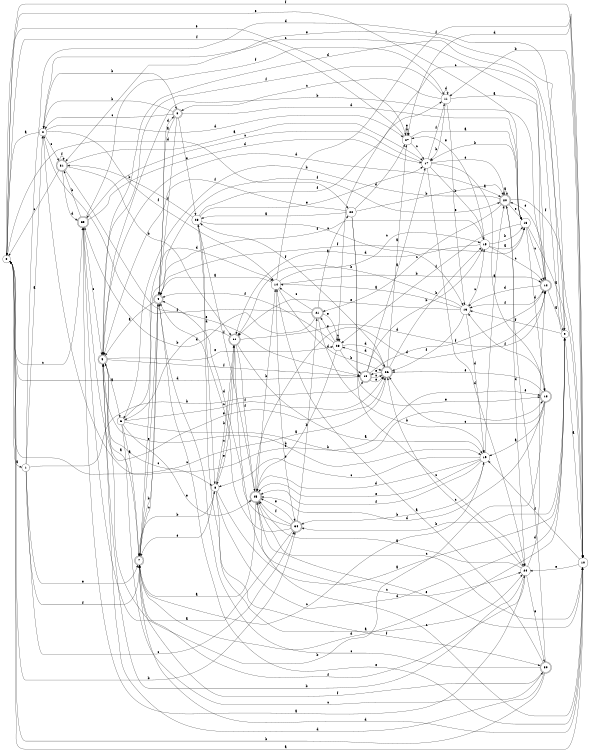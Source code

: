 digraph n28_4 {
__start0 [label="" shape="none"];

rankdir=LR;
size="8,5";

s0 [style="filled", color="black", fillcolor="white" shape="circle", label="0"];
s1 [style="filled", color="black", fillcolor="white" shape="circle", label="1"];
s2 [style="filled", color="black", fillcolor="white" shape="circle", label="2"];
s3 [style="rounded,filled", color="black", fillcolor="white" shape="doublecircle", label="3"];
s4 [style="rounded,filled", color="black", fillcolor="white" shape="doublecircle", label="4"];
s5 [style="rounded,filled", color="black", fillcolor="white" shape="doublecircle", label="5"];
s6 [style="filled", color="black", fillcolor="white" shape="circle", label="6"];
s7 [style="rounded,filled", color="black", fillcolor="white" shape="doublecircle", label="7"];
s8 [style="filled", color="black", fillcolor="white" shape="circle", label="8"];
s9 [style="filled", color="black", fillcolor="white" shape="circle", label="9"];
s10 [style="filled", color="black", fillcolor="white" shape="circle", label="10"];
s11 [style="filled", color="black", fillcolor="white" shape="circle", label="11"];
s12 [style="rounded,filled", color="black", fillcolor="white" shape="doublecircle", label="12"];
s13 [style="filled", color="black", fillcolor="white" shape="circle", label="13"];
s14 [style="filled", color="black", fillcolor="white" shape="circle", label="14"];
s15 [style="filled", color="black", fillcolor="white" shape="circle", label="15"];
s16 [style="filled", color="black", fillcolor="white" shape="circle", label="16"];
s17 [style="filled", color="black", fillcolor="white" shape="circle", label="17"];
s18 [style="rounded,filled", color="black", fillcolor="white" shape="doublecircle", label="18"];
s19 [style="filled", color="black", fillcolor="white" shape="circle", label="19"];
s20 [style="rounded,filled", color="black", fillcolor="white" shape="doublecircle", label="20"];
s21 [style="rounded,filled", color="black", fillcolor="white" shape="doublecircle", label="21"];
s22 [style="filled", color="black", fillcolor="white" shape="circle", label="22"];
s23 [style="filled", color="black", fillcolor="white" shape="circle", label="23"];
s24 [style="filled", color="black", fillcolor="white" shape="circle", label="24"];
s25 [style="rounded,filled", color="black", fillcolor="white" shape="doublecircle", label="25"];
s26 [style="rounded,filled", color="black", fillcolor="white" shape="doublecircle", label="26"];
s27 [style="filled", color="black", fillcolor="white" shape="circle", label="27"];
s28 [style="filled", color="black", fillcolor="white" shape="circle", label="28"];
s29 [style="rounded,filled", color="black", fillcolor="white" shape="doublecircle", label="29"];
s30 [style="rounded,filled", color="black", fillcolor="white" shape="doublecircle", label="30"];
s31 [style="rounded,filled", color="black", fillcolor="white" shape="doublecircle", label="31"];
s32 [style="rounded,filled", color="black", fillcolor="white" shape="doublecircle", label="32"];
s33 [style="rounded,filled", color="black", fillcolor="white" shape="doublecircle", label="33"];
s34 [style="rounded,filled", color="black", fillcolor="white" shape="doublecircle", label="34"];
s0 -> s1 [label="a"];
s0 -> s34 [label="b"];
s0 -> s33 [label="c"];
s0 -> s22 [label="d"];
s0 -> s27 [label="e"];
s0 -> s10 [label="f"];
s1 -> s2 [label="a"];
s1 -> s29 [label="b"];
s1 -> s34 [label="c"];
s1 -> s9 [label="d"];
s1 -> s7 [label="e"];
s1 -> s7 [label="f"];
s2 -> s0 [label="a"];
s2 -> s3 [label="b"];
s2 -> s31 [label="c"];
s2 -> s27 [label="d"];
s2 -> s18 [label="e"];
s2 -> s14 [label="f"];
s3 -> s4 [label="a"];
s3 -> s2 [label="b"];
s3 -> s2 [label="c"];
s3 -> s16 [label="d"];
s3 -> s23 [label="e"];
s3 -> s4 [label="f"];
s4 -> s5 [label="a"];
s4 -> s7 [label="b"];
s4 -> s7 [label="c"];
s4 -> s3 [label="d"];
s4 -> s10 [label="e"];
s4 -> s16 [label="f"];
s5 -> s6 [label="a"];
s5 -> s19 [label="b"];
s5 -> s8 [label="c"];
s5 -> s20 [label="d"];
s5 -> s28 [label="e"];
s5 -> s29 [label="f"];
s6 -> s7 [label="a"];
s6 -> s18 [label="b"];
s6 -> s30 [label="c"];
s6 -> s14 [label="d"];
s6 -> s25 [label="e"];
s6 -> s26 [label="f"];
s7 -> s5 [label="a"];
s7 -> s8 [label="b"];
s7 -> s19 [label="c"];
s7 -> s9 [label="d"];
s7 -> s4 [label="e"];
s7 -> s20 [label="f"];
s8 -> s9 [label="a"];
s8 -> s32 [label="b"];
s8 -> s32 [label="c"];
s8 -> s9 [label="d"];
s8 -> s7 [label="e"];
s8 -> s30 [label="f"];
s9 -> s10 [label="a"];
s9 -> s34 [label="b"];
s9 -> s28 [label="c"];
s9 -> s5 [label="d"];
s9 -> s31 [label="e"];
s9 -> s13 [label="f"];
s10 -> s0 [label="a"];
s10 -> s11 [label="b"];
s10 -> s25 [label="c"];
s10 -> s7 [label="d"];
s10 -> s24 [label="e"];
s10 -> s19 [label="f"];
s11 -> s12 [label="a"];
s11 -> s17 [label="b"];
s11 -> s3 [label="c"];
s11 -> s11 [label="d"];
s11 -> s13 [label="e"];
s11 -> s5 [label="f"];
s12 -> s9 [label="a"];
s12 -> s5 [label="b"];
s12 -> s2 [label="c"];
s12 -> s13 [label="d"];
s12 -> s20 [label="e"];
s12 -> s13 [label="f"];
s13 -> s14 [label="a"];
s13 -> s32 [label="b"];
s13 -> s15 [label="c"];
s13 -> s19 [label="d"];
s13 -> s32 [label="e"];
s13 -> s26 [label="f"];
s14 -> s4 [label="a"];
s14 -> s12 [label="b"];
s14 -> s15 [label="c"];
s14 -> s26 [label="d"];
s14 -> s34 [label="e"];
s14 -> s10 [label="f"];
s15 -> s16 [label="a"];
s15 -> s16 [label="b"];
s15 -> s12 [label="c"];
s15 -> s32 [label="d"];
s15 -> s27 [label="e"];
s15 -> s4 [label="f"];
s16 -> s10 [label="a"];
s16 -> s17 [label="b"];
s16 -> s12 [label="c"];
s16 -> s18 [label="d"];
s16 -> s0 [label="e"];
s16 -> s28 [label="f"];
s17 -> s18 [label="a"];
s17 -> s15 [label="b"];
s17 -> s33 [label="c"];
s17 -> s24 [label="d"];
s17 -> s20 [label="e"];
s17 -> s11 [label="f"];
s18 -> s19 [label="a"];
s18 -> s5 [label="b"];
s18 -> s26 [label="c"];
s18 -> s25 [label="d"];
s18 -> s26 [label="e"];
s18 -> s13 [label="f"];
s19 -> s20 [label="a"];
s19 -> s34 [label="b"];
s19 -> s8 [label="c"];
s19 -> s25 [label="d"];
s19 -> s25 [label="e"];
s19 -> s25 [label="f"];
s20 -> s20 [label="a"];
s20 -> s6 [label="b"];
s20 -> s21 [label="c"];
s20 -> s24 [label="d"];
s20 -> s16 [label="e"];
s20 -> s10 [label="f"];
s21 -> s22 [label="a"];
s21 -> s19 [label="b"];
s21 -> s14 [label="c"];
s21 -> s33 [label="d"];
s21 -> s28 [label="e"];
s21 -> s2 [label="f"];
s22 -> s23 [label="a"];
s22 -> s20 [label="b"];
s22 -> s24 [label="c"];
s22 -> s27 [label="d"];
s22 -> s18 [label="e"];
s22 -> s5 [label="f"];
s23 -> s24 [label="a"];
s23 -> s31 [label="b"];
s23 -> s13 [label="c"];
s23 -> s8 [label="d"];
s23 -> s17 [label="e"];
s23 -> s11 [label="f"];
s24 -> s25 [label="a"];
s24 -> s5 [label="b"];
s24 -> s26 [label="c"];
s24 -> s12 [label="d"];
s24 -> s30 [label="e"];
s24 -> s7 [label="f"];
s25 -> s7 [label="a"];
s25 -> s14 [label="b"];
s25 -> s10 [label="c"];
s25 -> s12 [label="d"];
s25 -> s10 [label="e"];
s25 -> s23 [label="f"];
s26 -> s27 [label="a"];
s26 -> s15 [label="b"];
s26 -> s0 [label="c"];
s26 -> s28 [label="d"];
s26 -> s29 [label="e"];
s26 -> s23 [label="f"];
s27 -> s16 [label="a"];
s27 -> s27 [label="b"];
s27 -> s17 [label="c"];
s27 -> s10 [label="d"];
s27 -> s27 [label="e"];
s27 -> s0 [label="f"];
s28 -> s25 [label="a"];
s28 -> s29 [label="b"];
s28 -> s28 [label="c"];
s28 -> s26 [label="d"];
s28 -> s21 [label="e"];
s28 -> s4 [label="f"];
s29 -> s17 [label="a"];
s29 -> s15 [label="b"];
s29 -> s26 [label="c"];
s29 -> s0 [label="d"];
s29 -> s26 [label="e"];
s29 -> s12 [label="f"];
s30 -> s14 [label="a"];
s30 -> s0 [label="b"];
s30 -> s4 [label="c"];
s30 -> s5 [label="d"];
s30 -> s20 [label="e"];
s30 -> s7 [label="f"];
s31 -> s17 [label="a"];
s31 -> s32 [label="b"];
s31 -> s0 [label="c"];
s31 -> s33 [label="d"];
s31 -> s29 [label="e"];
s31 -> s31 [label="f"];
s32 -> s19 [label="a"];
s32 -> s6 [label="b"];
s32 -> s24 [label="c"];
s32 -> s12 [label="d"];
s32 -> s8 [label="e"];
s32 -> s25 [label="f"];
s33 -> s24 [label="a"];
s33 -> s31 [label="b"];
s33 -> s5 [label="c"];
s33 -> s17 [label="d"];
s33 -> s26 [label="e"];
s33 -> s11 [label="f"];
s34 -> s33 [label="a"];
s34 -> s21 [label="b"];
s34 -> s4 [label="c"];
s34 -> s4 [label="d"];
s34 -> s25 [label="e"];
s34 -> s25 [label="f"];

}